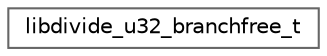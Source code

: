 digraph "Graphical Class Hierarchy"
{
 // LATEX_PDF_SIZE
  bgcolor="transparent";
  edge [fontname=Helvetica,fontsize=10,labelfontname=Helvetica,labelfontsize=10];
  node [fontname=Helvetica,fontsize=10,shape=box,height=0.2,width=0.4];
  rankdir="LR";
  Node0 [id="Node000000",label="libdivide_u32_branchfree_t",height=0.2,width=0.4,color="grey40", fillcolor="white", style="filled",URL="$df/d6c/structlibdivide__u32__branchfree__t.html",tooltip=" "];
}
